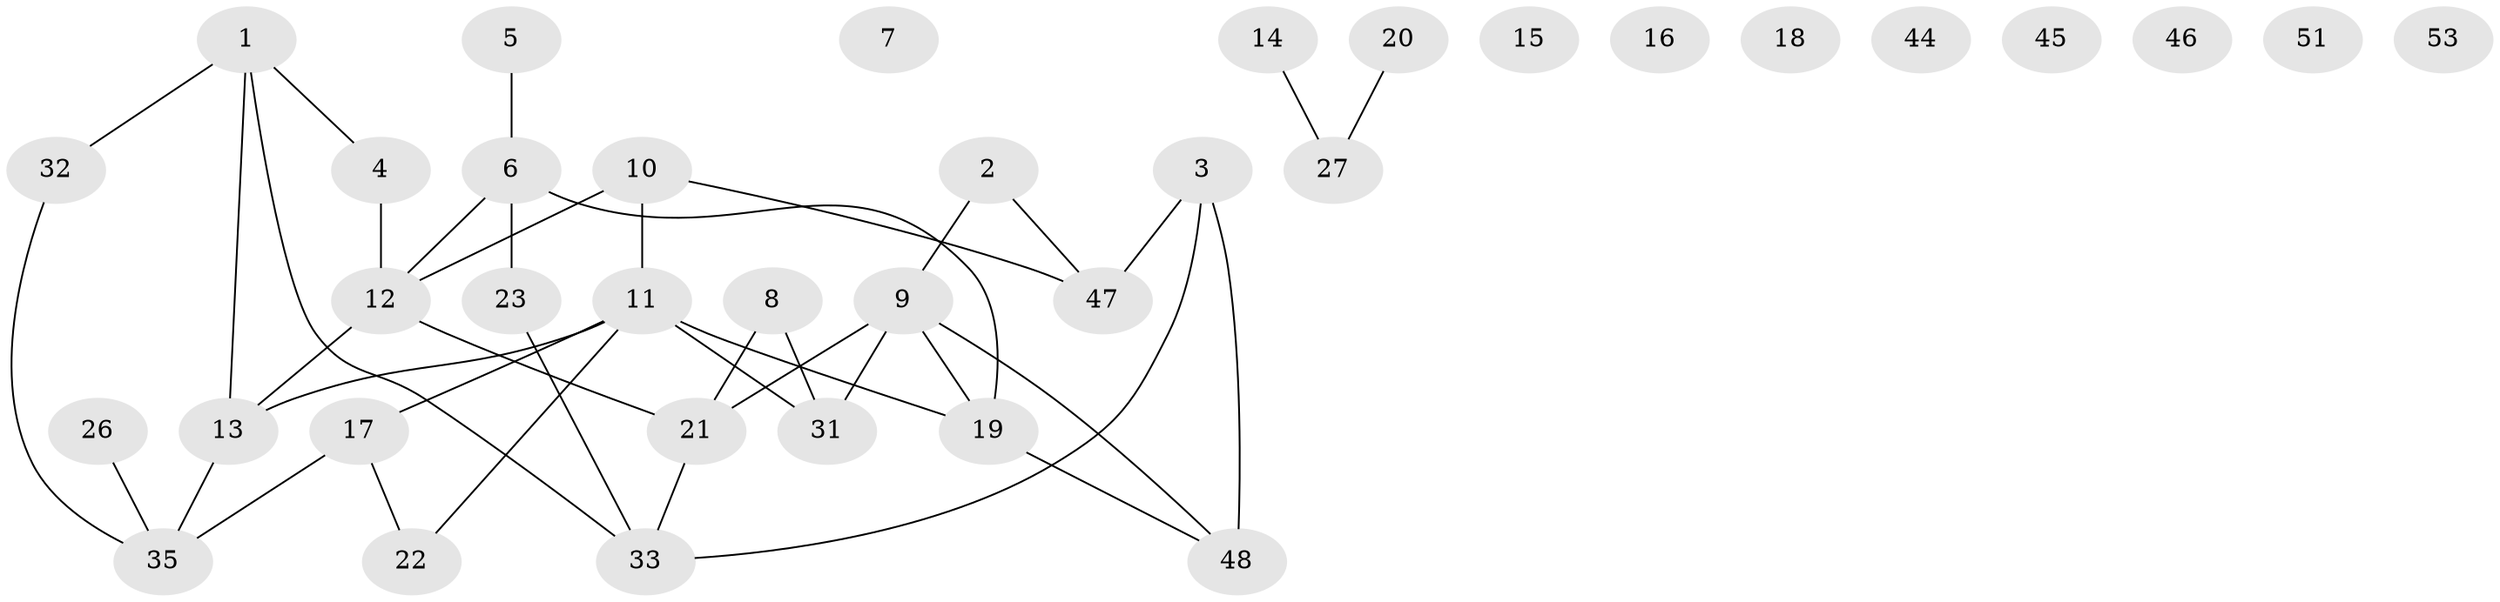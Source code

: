 // Generated by graph-tools (version 1.1) at 2025/23/03/03/25 07:23:29]
// undirected, 36 vertices, 40 edges
graph export_dot {
graph [start="1"]
  node [color=gray90,style=filled];
  1 [super="+29"];
  2 [super="+39"];
  3 [super="+43"];
  4;
  5;
  6 [super="+49"];
  7;
  8 [super="+37"];
  9 [super="+41"];
  10 [super="+30"];
  11 [super="+40"];
  12 [super="+25"];
  13 [super="+34"];
  14;
  15;
  16;
  17;
  18;
  19 [super="+42"];
  20;
  21 [super="+24"];
  22;
  23;
  26;
  27 [super="+28"];
  31 [super="+50"];
  32 [super="+52"];
  33 [super="+38"];
  35 [super="+36"];
  44;
  45;
  46;
  47;
  48;
  51;
  53;
  1 -- 13;
  1 -- 32;
  1 -- 4;
  1 -- 33;
  2 -- 47;
  2 -- 9;
  3 -- 48;
  3 -- 33;
  3 -- 47;
  4 -- 12;
  5 -- 6;
  6 -- 23;
  6 -- 12;
  6 -- 19;
  8 -- 21;
  8 -- 31;
  9 -- 48;
  9 -- 19;
  9 -- 21;
  9 -- 31;
  10 -- 11;
  10 -- 12;
  10 -- 47;
  11 -- 19;
  11 -- 17;
  11 -- 22;
  11 -- 13;
  11 -- 31;
  12 -- 21;
  12 -- 13;
  13 -- 35;
  14 -- 27;
  17 -- 22;
  17 -- 35;
  19 -- 48;
  20 -- 27;
  21 -- 33;
  23 -- 33;
  26 -- 35;
  32 -- 35;
}
